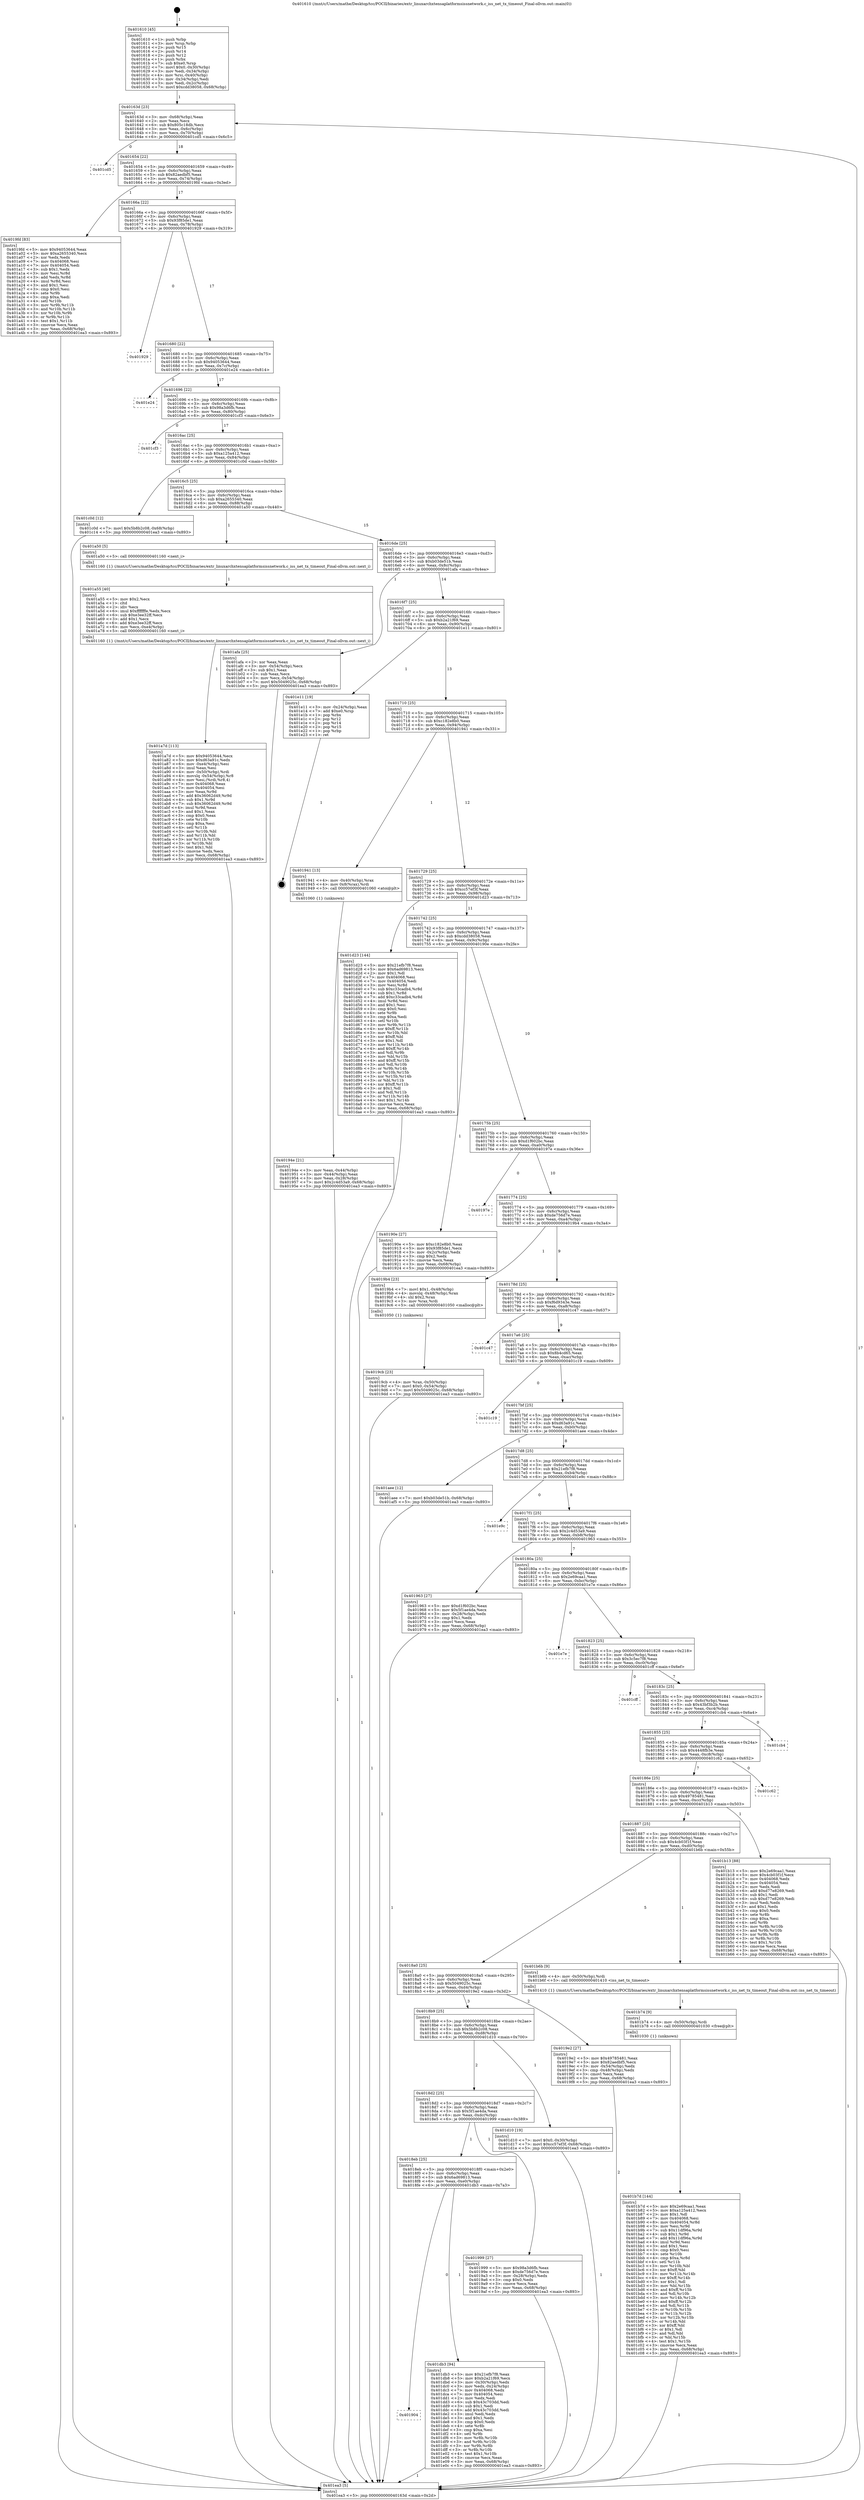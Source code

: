 digraph "0x401610" {
  label = "0x401610 (/mnt/c/Users/mathe/Desktop/tcc/POCII/binaries/extr_linuxarchxtensaplatformsissnetwork.c_iss_net_tx_timeout_Final-ollvm.out::main(0))"
  labelloc = "t"
  node[shape=record]

  Entry [label="",width=0.3,height=0.3,shape=circle,fillcolor=black,style=filled]
  "0x40163d" [label="{
     0x40163d [23]\l
     | [instrs]\l
     &nbsp;&nbsp;0x40163d \<+3\>: mov -0x68(%rbp),%eax\l
     &nbsp;&nbsp;0x401640 \<+2\>: mov %eax,%ecx\l
     &nbsp;&nbsp;0x401642 \<+6\>: sub $0x805c18db,%ecx\l
     &nbsp;&nbsp;0x401648 \<+3\>: mov %eax,-0x6c(%rbp)\l
     &nbsp;&nbsp;0x40164b \<+3\>: mov %ecx,-0x70(%rbp)\l
     &nbsp;&nbsp;0x40164e \<+6\>: je 0000000000401cd5 \<main+0x6c5\>\l
  }"]
  "0x401cd5" [label="{
     0x401cd5\l
  }", style=dashed]
  "0x401654" [label="{
     0x401654 [22]\l
     | [instrs]\l
     &nbsp;&nbsp;0x401654 \<+5\>: jmp 0000000000401659 \<main+0x49\>\l
     &nbsp;&nbsp;0x401659 \<+3\>: mov -0x6c(%rbp),%eax\l
     &nbsp;&nbsp;0x40165c \<+5\>: sub $0x82aedbf5,%eax\l
     &nbsp;&nbsp;0x401661 \<+3\>: mov %eax,-0x74(%rbp)\l
     &nbsp;&nbsp;0x401664 \<+6\>: je 00000000004019fd \<main+0x3ed\>\l
  }"]
  Exit [label="",width=0.3,height=0.3,shape=circle,fillcolor=black,style=filled,peripheries=2]
  "0x4019fd" [label="{
     0x4019fd [83]\l
     | [instrs]\l
     &nbsp;&nbsp;0x4019fd \<+5\>: mov $0x94053644,%eax\l
     &nbsp;&nbsp;0x401a02 \<+5\>: mov $0xa2655340,%ecx\l
     &nbsp;&nbsp;0x401a07 \<+2\>: xor %edx,%edx\l
     &nbsp;&nbsp;0x401a09 \<+7\>: mov 0x404068,%esi\l
     &nbsp;&nbsp;0x401a10 \<+7\>: mov 0x404054,%edi\l
     &nbsp;&nbsp;0x401a17 \<+3\>: sub $0x1,%edx\l
     &nbsp;&nbsp;0x401a1a \<+3\>: mov %esi,%r8d\l
     &nbsp;&nbsp;0x401a1d \<+3\>: add %edx,%r8d\l
     &nbsp;&nbsp;0x401a20 \<+4\>: imul %r8d,%esi\l
     &nbsp;&nbsp;0x401a24 \<+3\>: and $0x1,%esi\l
     &nbsp;&nbsp;0x401a27 \<+3\>: cmp $0x0,%esi\l
     &nbsp;&nbsp;0x401a2a \<+4\>: sete %r9b\l
     &nbsp;&nbsp;0x401a2e \<+3\>: cmp $0xa,%edi\l
     &nbsp;&nbsp;0x401a31 \<+4\>: setl %r10b\l
     &nbsp;&nbsp;0x401a35 \<+3\>: mov %r9b,%r11b\l
     &nbsp;&nbsp;0x401a38 \<+3\>: and %r10b,%r11b\l
     &nbsp;&nbsp;0x401a3b \<+3\>: xor %r10b,%r9b\l
     &nbsp;&nbsp;0x401a3e \<+3\>: or %r9b,%r11b\l
     &nbsp;&nbsp;0x401a41 \<+4\>: test $0x1,%r11b\l
     &nbsp;&nbsp;0x401a45 \<+3\>: cmovne %ecx,%eax\l
     &nbsp;&nbsp;0x401a48 \<+3\>: mov %eax,-0x68(%rbp)\l
     &nbsp;&nbsp;0x401a4b \<+5\>: jmp 0000000000401ea3 \<main+0x893\>\l
  }"]
  "0x40166a" [label="{
     0x40166a [22]\l
     | [instrs]\l
     &nbsp;&nbsp;0x40166a \<+5\>: jmp 000000000040166f \<main+0x5f\>\l
     &nbsp;&nbsp;0x40166f \<+3\>: mov -0x6c(%rbp),%eax\l
     &nbsp;&nbsp;0x401672 \<+5\>: sub $0x93f85de1,%eax\l
     &nbsp;&nbsp;0x401677 \<+3\>: mov %eax,-0x78(%rbp)\l
     &nbsp;&nbsp;0x40167a \<+6\>: je 0000000000401929 \<main+0x319\>\l
  }"]
  "0x401904" [label="{
     0x401904\l
  }", style=dashed]
  "0x401929" [label="{
     0x401929\l
  }", style=dashed]
  "0x401680" [label="{
     0x401680 [22]\l
     | [instrs]\l
     &nbsp;&nbsp;0x401680 \<+5\>: jmp 0000000000401685 \<main+0x75\>\l
     &nbsp;&nbsp;0x401685 \<+3\>: mov -0x6c(%rbp),%eax\l
     &nbsp;&nbsp;0x401688 \<+5\>: sub $0x94053644,%eax\l
     &nbsp;&nbsp;0x40168d \<+3\>: mov %eax,-0x7c(%rbp)\l
     &nbsp;&nbsp;0x401690 \<+6\>: je 0000000000401e24 \<main+0x814\>\l
  }"]
  "0x401db3" [label="{
     0x401db3 [94]\l
     | [instrs]\l
     &nbsp;&nbsp;0x401db3 \<+5\>: mov $0x21efb7f8,%eax\l
     &nbsp;&nbsp;0x401db8 \<+5\>: mov $0xb2a21f69,%ecx\l
     &nbsp;&nbsp;0x401dbd \<+3\>: mov -0x30(%rbp),%edx\l
     &nbsp;&nbsp;0x401dc0 \<+3\>: mov %edx,-0x24(%rbp)\l
     &nbsp;&nbsp;0x401dc3 \<+7\>: mov 0x404068,%edx\l
     &nbsp;&nbsp;0x401dca \<+7\>: mov 0x404054,%esi\l
     &nbsp;&nbsp;0x401dd1 \<+2\>: mov %edx,%edi\l
     &nbsp;&nbsp;0x401dd3 \<+6\>: sub $0x43c703dd,%edi\l
     &nbsp;&nbsp;0x401dd9 \<+3\>: sub $0x1,%edi\l
     &nbsp;&nbsp;0x401ddc \<+6\>: add $0x43c703dd,%edi\l
     &nbsp;&nbsp;0x401de2 \<+3\>: imul %edi,%edx\l
     &nbsp;&nbsp;0x401de5 \<+3\>: and $0x1,%edx\l
     &nbsp;&nbsp;0x401de8 \<+3\>: cmp $0x0,%edx\l
     &nbsp;&nbsp;0x401deb \<+4\>: sete %r8b\l
     &nbsp;&nbsp;0x401def \<+3\>: cmp $0xa,%esi\l
     &nbsp;&nbsp;0x401df2 \<+4\>: setl %r9b\l
     &nbsp;&nbsp;0x401df6 \<+3\>: mov %r8b,%r10b\l
     &nbsp;&nbsp;0x401df9 \<+3\>: and %r9b,%r10b\l
     &nbsp;&nbsp;0x401dfc \<+3\>: xor %r9b,%r8b\l
     &nbsp;&nbsp;0x401dff \<+3\>: or %r8b,%r10b\l
     &nbsp;&nbsp;0x401e02 \<+4\>: test $0x1,%r10b\l
     &nbsp;&nbsp;0x401e06 \<+3\>: cmovne %ecx,%eax\l
     &nbsp;&nbsp;0x401e09 \<+3\>: mov %eax,-0x68(%rbp)\l
     &nbsp;&nbsp;0x401e0c \<+5\>: jmp 0000000000401ea3 \<main+0x893\>\l
  }"]
  "0x401e24" [label="{
     0x401e24\l
  }", style=dashed]
  "0x401696" [label="{
     0x401696 [22]\l
     | [instrs]\l
     &nbsp;&nbsp;0x401696 \<+5\>: jmp 000000000040169b \<main+0x8b\>\l
     &nbsp;&nbsp;0x40169b \<+3\>: mov -0x6c(%rbp),%eax\l
     &nbsp;&nbsp;0x40169e \<+5\>: sub $0x98a3d6fb,%eax\l
     &nbsp;&nbsp;0x4016a3 \<+3\>: mov %eax,-0x80(%rbp)\l
     &nbsp;&nbsp;0x4016a6 \<+6\>: je 0000000000401cf3 \<main+0x6e3\>\l
  }"]
  "0x401b7d" [label="{
     0x401b7d [144]\l
     | [instrs]\l
     &nbsp;&nbsp;0x401b7d \<+5\>: mov $0x2e69caa1,%eax\l
     &nbsp;&nbsp;0x401b82 \<+5\>: mov $0xa125a412,%ecx\l
     &nbsp;&nbsp;0x401b87 \<+2\>: mov $0x1,%dl\l
     &nbsp;&nbsp;0x401b89 \<+7\>: mov 0x404068,%esi\l
     &nbsp;&nbsp;0x401b90 \<+8\>: mov 0x404054,%r8d\l
     &nbsp;&nbsp;0x401b98 \<+3\>: mov %esi,%r9d\l
     &nbsp;&nbsp;0x401b9b \<+7\>: sub $0x11df96a,%r9d\l
     &nbsp;&nbsp;0x401ba2 \<+4\>: sub $0x1,%r9d\l
     &nbsp;&nbsp;0x401ba6 \<+7\>: add $0x11df96a,%r9d\l
     &nbsp;&nbsp;0x401bad \<+4\>: imul %r9d,%esi\l
     &nbsp;&nbsp;0x401bb1 \<+3\>: and $0x1,%esi\l
     &nbsp;&nbsp;0x401bb4 \<+3\>: cmp $0x0,%esi\l
     &nbsp;&nbsp;0x401bb7 \<+4\>: sete %r10b\l
     &nbsp;&nbsp;0x401bbb \<+4\>: cmp $0xa,%r8d\l
     &nbsp;&nbsp;0x401bbf \<+4\>: setl %r11b\l
     &nbsp;&nbsp;0x401bc3 \<+3\>: mov %r10b,%bl\l
     &nbsp;&nbsp;0x401bc6 \<+3\>: xor $0xff,%bl\l
     &nbsp;&nbsp;0x401bc9 \<+3\>: mov %r11b,%r14b\l
     &nbsp;&nbsp;0x401bcc \<+4\>: xor $0xff,%r14b\l
     &nbsp;&nbsp;0x401bd0 \<+3\>: xor $0x1,%dl\l
     &nbsp;&nbsp;0x401bd3 \<+3\>: mov %bl,%r15b\l
     &nbsp;&nbsp;0x401bd6 \<+4\>: and $0xff,%r15b\l
     &nbsp;&nbsp;0x401bda \<+3\>: and %dl,%r10b\l
     &nbsp;&nbsp;0x401bdd \<+3\>: mov %r14b,%r12b\l
     &nbsp;&nbsp;0x401be0 \<+4\>: and $0xff,%r12b\l
     &nbsp;&nbsp;0x401be4 \<+3\>: and %dl,%r11b\l
     &nbsp;&nbsp;0x401be7 \<+3\>: or %r10b,%r15b\l
     &nbsp;&nbsp;0x401bea \<+3\>: or %r11b,%r12b\l
     &nbsp;&nbsp;0x401bed \<+3\>: xor %r12b,%r15b\l
     &nbsp;&nbsp;0x401bf0 \<+3\>: or %r14b,%bl\l
     &nbsp;&nbsp;0x401bf3 \<+3\>: xor $0xff,%bl\l
     &nbsp;&nbsp;0x401bf6 \<+3\>: or $0x1,%dl\l
     &nbsp;&nbsp;0x401bf9 \<+2\>: and %dl,%bl\l
     &nbsp;&nbsp;0x401bfb \<+3\>: or %bl,%r15b\l
     &nbsp;&nbsp;0x401bfe \<+4\>: test $0x1,%r15b\l
     &nbsp;&nbsp;0x401c02 \<+3\>: cmovne %ecx,%eax\l
     &nbsp;&nbsp;0x401c05 \<+3\>: mov %eax,-0x68(%rbp)\l
     &nbsp;&nbsp;0x401c08 \<+5\>: jmp 0000000000401ea3 \<main+0x893\>\l
  }"]
  "0x401cf3" [label="{
     0x401cf3\l
  }", style=dashed]
  "0x4016ac" [label="{
     0x4016ac [25]\l
     | [instrs]\l
     &nbsp;&nbsp;0x4016ac \<+5\>: jmp 00000000004016b1 \<main+0xa1\>\l
     &nbsp;&nbsp;0x4016b1 \<+3\>: mov -0x6c(%rbp),%eax\l
     &nbsp;&nbsp;0x4016b4 \<+5\>: sub $0xa125a412,%eax\l
     &nbsp;&nbsp;0x4016b9 \<+6\>: mov %eax,-0x84(%rbp)\l
     &nbsp;&nbsp;0x4016bf \<+6\>: je 0000000000401c0d \<main+0x5fd\>\l
  }"]
  "0x401b74" [label="{
     0x401b74 [9]\l
     | [instrs]\l
     &nbsp;&nbsp;0x401b74 \<+4\>: mov -0x50(%rbp),%rdi\l
     &nbsp;&nbsp;0x401b78 \<+5\>: call 0000000000401030 \<free@plt\>\l
     | [calls]\l
     &nbsp;&nbsp;0x401030 \{1\} (unknown)\l
  }"]
  "0x401c0d" [label="{
     0x401c0d [12]\l
     | [instrs]\l
     &nbsp;&nbsp;0x401c0d \<+7\>: movl $0x5b8b2c08,-0x68(%rbp)\l
     &nbsp;&nbsp;0x401c14 \<+5\>: jmp 0000000000401ea3 \<main+0x893\>\l
  }"]
  "0x4016c5" [label="{
     0x4016c5 [25]\l
     | [instrs]\l
     &nbsp;&nbsp;0x4016c5 \<+5\>: jmp 00000000004016ca \<main+0xba\>\l
     &nbsp;&nbsp;0x4016ca \<+3\>: mov -0x6c(%rbp),%eax\l
     &nbsp;&nbsp;0x4016cd \<+5\>: sub $0xa2655340,%eax\l
     &nbsp;&nbsp;0x4016d2 \<+6\>: mov %eax,-0x88(%rbp)\l
     &nbsp;&nbsp;0x4016d8 \<+6\>: je 0000000000401a50 \<main+0x440\>\l
  }"]
  "0x401a7d" [label="{
     0x401a7d [113]\l
     | [instrs]\l
     &nbsp;&nbsp;0x401a7d \<+5\>: mov $0x94053644,%ecx\l
     &nbsp;&nbsp;0x401a82 \<+5\>: mov $0xd63a91c,%edx\l
     &nbsp;&nbsp;0x401a87 \<+6\>: mov -0xe4(%rbp),%esi\l
     &nbsp;&nbsp;0x401a8d \<+3\>: imul %eax,%esi\l
     &nbsp;&nbsp;0x401a90 \<+4\>: mov -0x50(%rbp),%rdi\l
     &nbsp;&nbsp;0x401a94 \<+4\>: movslq -0x54(%rbp),%r8\l
     &nbsp;&nbsp;0x401a98 \<+4\>: mov %esi,(%rdi,%r8,4)\l
     &nbsp;&nbsp;0x401a9c \<+7\>: mov 0x404068,%eax\l
     &nbsp;&nbsp;0x401aa3 \<+7\>: mov 0x404054,%esi\l
     &nbsp;&nbsp;0x401aaa \<+3\>: mov %eax,%r9d\l
     &nbsp;&nbsp;0x401aad \<+7\>: add $0x36062d49,%r9d\l
     &nbsp;&nbsp;0x401ab4 \<+4\>: sub $0x1,%r9d\l
     &nbsp;&nbsp;0x401ab8 \<+7\>: sub $0x36062d49,%r9d\l
     &nbsp;&nbsp;0x401abf \<+4\>: imul %r9d,%eax\l
     &nbsp;&nbsp;0x401ac3 \<+3\>: and $0x1,%eax\l
     &nbsp;&nbsp;0x401ac6 \<+3\>: cmp $0x0,%eax\l
     &nbsp;&nbsp;0x401ac9 \<+4\>: sete %r10b\l
     &nbsp;&nbsp;0x401acd \<+3\>: cmp $0xa,%esi\l
     &nbsp;&nbsp;0x401ad0 \<+4\>: setl %r11b\l
     &nbsp;&nbsp;0x401ad4 \<+3\>: mov %r10b,%bl\l
     &nbsp;&nbsp;0x401ad7 \<+3\>: and %r11b,%bl\l
     &nbsp;&nbsp;0x401ada \<+3\>: xor %r11b,%r10b\l
     &nbsp;&nbsp;0x401add \<+3\>: or %r10b,%bl\l
     &nbsp;&nbsp;0x401ae0 \<+3\>: test $0x1,%bl\l
     &nbsp;&nbsp;0x401ae3 \<+3\>: cmovne %edx,%ecx\l
     &nbsp;&nbsp;0x401ae6 \<+3\>: mov %ecx,-0x68(%rbp)\l
     &nbsp;&nbsp;0x401ae9 \<+5\>: jmp 0000000000401ea3 \<main+0x893\>\l
  }"]
  "0x401a50" [label="{
     0x401a50 [5]\l
     | [instrs]\l
     &nbsp;&nbsp;0x401a50 \<+5\>: call 0000000000401160 \<next_i\>\l
     | [calls]\l
     &nbsp;&nbsp;0x401160 \{1\} (/mnt/c/Users/mathe/Desktop/tcc/POCII/binaries/extr_linuxarchxtensaplatformsissnetwork.c_iss_net_tx_timeout_Final-ollvm.out::next_i)\l
  }"]
  "0x4016de" [label="{
     0x4016de [25]\l
     | [instrs]\l
     &nbsp;&nbsp;0x4016de \<+5\>: jmp 00000000004016e3 \<main+0xd3\>\l
     &nbsp;&nbsp;0x4016e3 \<+3\>: mov -0x6c(%rbp),%eax\l
     &nbsp;&nbsp;0x4016e6 \<+5\>: sub $0xb03de51b,%eax\l
     &nbsp;&nbsp;0x4016eb \<+6\>: mov %eax,-0x8c(%rbp)\l
     &nbsp;&nbsp;0x4016f1 \<+6\>: je 0000000000401afa \<main+0x4ea\>\l
  }"]
  "0x401a55" [label="{
     0x401a55 [40]\l
     | [instrs]\l
     &nbsp;&nbsp;0x401a55 \<+5\>: mov $0x2,%ecx\l
     &nbsp;&nbsp;0x401a5a \<+1\>: cltd\l
     &nbsp;&nbsp;0x401a5b \<+2\>: idiv %ecx\l
     &nbsp;&nbsp;0x401a5d \<+6\>: imul $0xfffffffe,%edx,%ecx\l
     &nbsp;&nbsp;0x401a63 \<+6\>: sub $0xe3ee32ff,%ecx\l
     &nbsp;&nbsp;0x401a69 \<+3\>: add $0x1,%ecx\l
     &nbsp;&nbsp;0x401a6c \<+6\>: add $0xe3ee32ff,%ecx\l
     &nbsp;&nbsp;0x401a72 \<+6\>: mov %ecx,-0xe4(%rbp)\l
     &nbsp;&nbsp;0x401a78 \<+5\>: call 0000000000401160 \<next_i\>\l
     | [calls]\l
     &nbsp;&nbsp;0x401160 \{1\} (/mnt/c/Users/mathe/Desktop/tcc/POCII/binaries/extr_linuxarchxtensaplatformsissnetwork.c_iss_net_tx_timeout_Final-ollvm.out::next_i)\l
  }"]
  "0x401afa" [label="{
     0x401afa [25]\l
     | [instrs]\l
     &nbsp;&nbsp;0x401afa \<+2\>: xor %eax,%eax\l
     &nbsp;&nbsp;0x401afc \<+3\>: mov -0x54(%rbp),%ecx\l
     &nbsp;&nbsp;0x401aff \<+3\>: sub $0x1,%eax\l
     &nbsp;&nbsp;0x401b02 \<+2\>: sub %eax,%ecx\l
     &nbsp;&nbsp;0x401b04 \<+3\>: mov %ecx,-0x54(%rbp)\l
     &nbsp;&nbsp;0x401b07 \<+7\>: movl $0x5049025c,-0x68(%rbp)\l
     &nbsp;&nbsp;0x401b0e \<+5\>: jmp 0000000000401ea3 \<main+0x893\>\l
  }"]
  "0x4016f7" [label="{
     0x4016f7 [25]\l
     | [instrs]\l
     &nbsp;&nbsp;0x4016f7 \<+5\>: jmp 00000000004016fc \<main+0xec\>\l
     &nbsp;&nbsp;0x4016fc \<+3\>: mov -0x6c(%rbp),%eax\l
     &nbsp;&nbsp;0x4016ff \<+5\>: sub $0xb2a21f69,%eax\l
     &nbsp;&nbsp;0x401704 \<+6\>: mov %eax,-0x90(%rbp)\l
     &nbsp;&nbsp;0x40170a \<+6\>: je 0000000000401e11 \<main+0x801\>\l
  }"]
  "0x4019cb" [label="{
     0x4019cb [23]\l
     | [instrs]\l
     &nbsp;&nbsp;0x4019cb \<+4\>: mov %rax,-0x50(%rbp)\l
     &nbsp;&nbsp;0x4019cf \<+7\>: movl $0x0,-0x54(%rbp)\l
     &nbsp;&nbsp;0x4019d6 \<+7\>: movl $0x5049025c,-0x68(%rbp)\l
     &nbsp;&nbsp;0x4019dd \<+5\>: jmp 0000000000401ea3 \<main+0x893\>\l
  }"]
  "0x401e11" [label="{
     0x401e11 [19]\l
     | [instrs]\l
     &nbsp;&nbsp;0x401e11 \<+3\>: mov -0x24(%rbp),%eax\l
     &nbsp;&nbsp;0x401e14 \<+7\>: add $0xe0,%rsp\l
     &nbsp;&nbsp;0x401e1b \<+1\>: pop %rbx\l
     &nbsp;&nbsp;0x401e1c \<+2\>: pop %r12\l
     &nbsp;&nbsp;0x401e1e \<+2\>: pop %r14\l
     &nbsp;&nbsp;0x401e20 \<+2\>: pop %r15\l
     &nbsp;&nbsp;0x401e22 \<+1\>: pop %rbp\l
     &nbsp;&nbsp;0x401e23 \<+1\>: ret\l
  }"]
  "0x401710" [label="{
     0x401710 [25]\l
     | [instrs]\l
     &nbsp;&nbsp;0x401710 \<+5\>: jmp 0000000000401715 \<main+0x105\>\l
     &nbsp;&nbsp;0x401715 \<+3\>: mov -0x6c(%rbp),%eax\l
     &nbsp;&nbsp;0x401718 \<+5\>: sub $0xc182e8b0,%eax\l
     &nbsp;&nbsp;0x40171d \<+6\>: mov %eax,-0x94(%rbp)\l
     &nbsp;&nbsp;0x401723 \<+6\>: je 0000000000401941 \<main+0x331\>\l
  }"]
  "0x4018eb" [label="{
     0x4018eb [25]\l
     | [instrs]\l
     &nbsp;&nbsp;0x4018eb \<+5\>: jmp 00000000004018f0 \<main+0x2e0\>\l
     &nbsp;&nbsp;0x4018f0 \<+3\>: mov -0x6c(%rbp),%eax\l
     &nbsp;&nbsp;0x4018f3 \<+5\>: sub $0x6ad69813,%eax\l
     &nbsp;&nbsp;0x4018f8 \<+6\>: mov %eax,-0xe0(%rbp)\l
     &nbsp;&nbsp;0x4018fe \<+6\>: je 0000000000401db3 \<main+0x7a3\>\l
  }"]
  "0x401941" [label="{
     0x401941 [13]\l
     | [instrs]\l
     &nbsp;&nbsp;0x401941 \<+4\>: mov -0x40(%rbp),%rax\l
     &nbsp;&nbsp;0x401945 \<+4\>: mov 0x8(%rax),%rdi\l
     &nbsp;&nbsp;0x401949 \<+5\>: call 0000000000401060 \<atoi@plt\>\l
     | [calls]\l
     &nbsp;&nbsp;0x401060 \{1\} (unknown)\l
  }"]
  "0x401729" [label="{
     0x401729 [25]\l
     | [instrs]\l
     &nbsp;&nbsp;0x401729 \<+5\>: jmp 000000000040172e \<main+0x11e\>\l
     &nbsp;&nbsp;0x40172e \<+3\>: mov -0x6c(%rbp),%eax\l
     &nbsp;&nbsp;0x401731 \<+5\>: sub $0xcc57ef3f,%eax\l
     &nbsp;&nbsp;0x401736 \<+6\>: mov %eax,-0x98(%rbp)\l
     &nbsp;&nbsp;0x40173c \<+6\>: je 0000000000401d23 \<main+0x713\>\l
  }"]
  "0x401999" [label="{
     0x401999 [27]\l
     | [instrs]\l
     &nbsp;&nbsp;0x401999 \<+5\>: mov $0x98a3d6fb,%eax\l
     &nbsp;&nbsp;0x40199e \<+5\>: mov $0xde756d7e,%ecx\l
     &nbsp;&nbsp;0x4019a3 \<+3\>: mov -0x28(%rbp),%edx\l
     &nbsp;&nbsp;0x4019a6 \<+3\>: cmp $0x0,%edx\l
     &nbsp;&nbsp;0x4019a9 \<+3\>: cmove %ecx,%eax\l
     &nbsp;&nbsp;0x4019ac \<+3\>: mov %eax,-0x68(%rbp)\l
     &nbsp;&nbsp;0x4019af \<+5\>: jmp 0000000000401ea3 \<main+0x893\>\l
  }"]
  "0x401d23" [label="{
     0x401d23 [144]\l
     | [instrs]\l
     &nbsp;&nbsp;0x401d23 \<+5\>: mov $0x21efb7f8,%eax\l
     &nbsp;&nbsp;0x401d28 \<+5\>: mov $0x6ad69813,%ecx\l
     &nbsp;&nbsp;0x401d2d \<+2\>: mov $0x1,%dl\l
     &nbsp;&nbsp;0x401d2f \<+7\>: mov 0x404068,%esi\l
     &nbsp;&nbsp;0x401d36 \<+7\>: mov 0x404054,%edi\l
     &nbsp;&nbsp;0x401d3d \<+3\>: mov %esi,%r8d\l
     &nbsp;&nbsp;0x401d40 \<+7\>: sub $0xc33cadb4,%r8d\l
     &nbsp;&nbsp;0x401d47 \<+4\>: sub $0x1,%r8d\l
     &nbsp;&nbsp;0x401d4b \<+7\>: add $0xc33cadb4,%r8d\l
     &nbsp;&nbsp;0x401d52 \<+4\>: imul %r8d,%esi\l
     &nbsp;&nbsp;0x401d56 \<+3\>: and $0x1,%esi\l
     &nbsp;&nbsp;0x401d59 \<+3\>: cmp $0x0,%esi\l
     &nbsp;&nbsp;0x401d5c \<+4\>: sete %r9b\l
     &nbsp;&nbsp;0x401d60 \<+3\>: cmp $0xa,%edi\l
     &nbsp;&nbsp;0x401d63 \<+4\>: setl %r10b\l
     &nbsp;&nbsp;0x401d67 \<+3\>: mov %r9b,%r11b\l
     &nbsp;&nbsp;0x401d6a \<+4\>: xor $0xff,%r11b\l
     &nbsp;&nbsp;0x401d6e \<+3\>: mov %r10b,%bl\l
     &nbsp;&nbsp;0x401d71 \<+3\>: xor $0xff,%bl\l
     &nbsp;&nbsp;0x401d74 \<+3\>: xor $0x1,%dl\l
     &nbsp;&nbsp;0x401d77 \<+3\>: mov %r11b,%r14b\l
     &nbsp;&nbsp;0x401d7a \<+4\>: and $0xff,%r14b\l
     &nbsp;&nbsp;0x401d7e \<+3\>: and %dl,%r9b\l
     &nbsp;&nbsp;0x401d81 \<+3\>: mov %bl,%r15b\l
     &nbsp;&nbsp;0x401d84 \<+4\>: and $0xff,%r15b\l
     &nbsp;&nbsp;0x401d88 \<+3\>: and %dl,%r10b\l
     &nbsp;&nbsp;0x401d8b \<+3\>: or %r9b,%r14b\l
     &nbsp;&nbsp;0x401d8e \<+3\>: or %r10b,%r15b\l
     &nbsp;&nbsp;0x401d91 \<+3\>: xor %r15b,%r14b\l
     &nbsp;&nbsp;0x401d94 \<+3\>: or %bl,%r11b\l
     &nbsp;&nbsp;0x401d97 \<+4\>: xor $0xff,%r11b\l
     &nbsp;&nbsp;0x401d9b \<+3\>: or $0x1,%dl\l
     &nbsp;&nbsp;0x401d9e \<+3\>: and %dl,%r11b\l
     &nbsp;&nbsp;0x401da1 \<+3\>: or %r11b,%r14b\l
     &nbsp;&nbsp;0x401da4 \<+4\>: test $0x1,%r14b\l
     &nbsp;&nbsp;0x401da8 \<+3\>: cmovne %ecx,%eax\l
     &nbsp;&nbsp;0x401dab \<+3\>: mov %eax,-0x68(%rbp)\l
     &nbsp;&nbsp;0x401dae \<+5\>: jmp 0000000000401ea3 \<main+0x893\>\l
  }"]
  "0x401742" [label="{
     0x401742 [25]\l
     | [instrs]\l
     &nbsp;&nbsp;0x401742 \<+5\>: jmp 0000000000401747 \<main+0x137\>\l
     &nbsp;&nbsp;0x401747 \<+3\>: mov -0x6c(%rbp),%eax\l
     &nbsp;&nbsp;0x40174a \<+5\>: sub $0xcdd38058,%eax\l
     &nbsp;&nbsp;0x40174f \<+6\>: mov %eax,-0x9c(%rbp)\l
     &nbsp;&nbsp;0x401755 \<+6\>: je 000000000040190e \<main+0x2fe\>\l
  }"]
  "0x4018d2" [label="{
     0x4018d2 [25]\l
     | [instrs]\l
     &nbsp;&nbsp;0x4018d2 \<+5\>: jmp 00000000004018d7 \<main+0x2c7\>\l
     &nbsp;&nbsp;0x4018d7 \<+3\>: mov -0x6c(%rbp),%eax\l
     &nbsp;&nbsp;0x4018da \<+5\>: sub $0x5f1ae4da,%eax\l
     &nbsp;&nbsp;0x4018df \<+6\>: mov %eax,-0xdc(%rbp)\l
     &nbsp;&nbsp;0x4018e5 \<+6\>: je 0000000000401999 \<main+0x389\>\l
  }"]
  "0x40190e" [label="{
     0x40190e [27]\l
     | [instrs]\l
     &nbsp;&nbsp;0x40190e \<+5\>: mov $0xc182e8b0,%eax\l
     &nbsp;&nbsp;0x401913 \<+5\>: mov $0x93f85de1,%ecx\l
     &nbsp;&nbsp;0x401918 \<+3\>: mov -0x2c(%rbp),%edx\l
     &nbsp;&nbsp;0x40191b \<+3\>: cmp $0x2,%edx\l
     &nbsp;&nbsp;0x40191e \<+3\>: cmovne %ecx,%eax\l
     &nbsp;&nbsp;0x401921 \<+3\>: mov %eax,-0x68(%rbp)\l
     &nbsp;&nbsp;0x401924 \<+5\>: jmp 0000000000401ea3 \<main+0x893\>\l
  }"]
  "0x40175b" [label="{
     0x40175b [25]\l
     | [instrs]\l
     &nbsp;&nbsp;0x40175b \<+5\>: jmp 0000000000401760 \<main+0x150\>\l
     &nbsp;&nbsp;0x401760 \<+3\>: mov -0x6c(%rbp),%eax\l
     &nbsp;&nbsp;0x401763 \<+5\>: sub $0xd1f602bc,%eax\l
     &nbsp;&nbsp;0x401768 \<+6\>: mov %eax,-0xa0(%rbp)\l
     &nbsp;&nbsp;0x40176e \<+6\>: je 000000000040197e \<main+0x36e\>\l
  }"]
  "0x401ea3" [label="{
     0x401ea3 [5]\l
     | [instrs]\l
     &nbsp;&nbsp;0x401ea3 \<+5\>: jmp 000000000040163d \<main+0x2d\>\l
  }"]
  "0x401610" [label="{
     0x401610 [45]\l
     | [instrs]\l
     &nbsp;&nbsp;0x401610 \<+1\>: push %rbp\l
     &nbsp;&nbsp;0x401611 \<+3\>: mov %rsp,%rbp\l
     &nbsp;&nbsp;0x401614 \<+2\>: push %r15\l
     &nbsp;&nbsp;0x401616 \<+2\>: push %r14\l
     &nbsp;&nbsp;0x401618 \<+2\>: push %r12\l
     &nbsp;&nbsp;0x40161a \<+1\>: push %rbx\l
     &nbsp;&nbsp;0x40161b \<+7\>: sub $0xe0,%rsp\l
     &nbsp;&nbsp;0x401622 \<+7\>: movl $0x0,-0x30(%rbp)\l
     &nbsp;&nbsp;0x401629 \<+3\>: mov %edi,-0x34(%rbp)\l
     &nbsp;&nbsp;0x40162c \<+4\>: mov %rsi,-0x40(%rbp)\l
     &nbsp;&nbsp;0x401630 \<+3\>: mov -0x34(%rbp),%edi\l
     &nbsp;&nbsp;0x401633 \<+3\>: mov %edi,-0x2c(%rbp)\l
     &nbsp;&nbsp;0x401636 \<+7\>: movl $0xcdd38058,-0x68(%rbp)\l
  }"]
  "0x40194e" [label="{
     0x40194e [21]\l
     | [instrs]\l
     &nbsp;&nbsp;0x40194e \<+3\>: mov %eax,-0x44(%rbp)\l
     &nbsp;&nbsp;0x401951 \<+3\>: mov -0x44(%rbp),%eax\l
     &nbsp;&nbsp;0x401954 \<+3\>: mov %eax,-0x28(%rbp)\l
     &nbsp;&nbsp;0x401957 \<+7\>: movl $0x2c4d53a9,-0x68(%rbp)\l
     &nbsp;&nbsp;0x40195e \<+5\>: jmp 0000000000401ea3 \<main+0x893\>\l
  }"]
  "0x401d10" [label="{
     0x401d10 [19]\l
     | [instrs]\l
     &nbsp;&nbsp;0x401d10 \<+7\>: movl $0x0,-0x30(%rbp)\l
     &nbsp;&nbsp;0x401d17 \<+7\>: movl $0xcc57ef3f,-0x68(%rbp)\l
     &nbsp;&nbsp;0x401d1e \<+5\>: jmp 0000000000401ea3 \<main+0x893\>\l
  }"]
  "0x40197e" [label="{
     0x40197e\l
  }", style=dashed]
  "0x401774" [label="{
     0x401774 [25]\l
     | [instrs]\l
     &nbsp;&nbsp;0x401774 \<+5\>: jmp 0000000000401779 \<main+0x169\>\l
     &nbsp;&nbsp;0x401779 \<+3\>: mov -0x6c(%rbp),%eax\l
     &nbsp;&nbsp;0x40177c \<+5\>: sub $0xde756d7e,%eax\l
     &nbsp;&nbsp;0x401781 \<+6\>: mov %eax,-0xa4(%rbp)\l
     &nbsp;&nbsp;0x401787 \<+6\>: je 00000000004019b4 \<main+0x3a4\>\l
  }"]
  "0x4018b9" [label="{
     0x4018b9 [25]\l
     | [instrs]\l
     &nbsp;&nbsp;0x4018b9 \<+5\>: jmp 00000000004018be \<main+0x2ae\>\l
     &nbsp;&nbsp;0x4018be \<+3\>: mov -0x6c(%rbp),%eax\l
     &nbsp;&nbsp;0x4018c1 \<+5\>: sub $0x5b8b2c08,%eax\l
     &nbsp;&nbsp;0x4018c6 \<+6\>: mov %eax,-0xd8(%rbp)\l
     &nbsp;&nbsp;0x4018cc \<+6\>: je 0000000000401d10 \<main+0x700\>\l
  }"]
  "0x4019b4" [label="{
     0x4019b4 [23]\l
     | [instrs]\l
     &nbsp;&nbsp;0x4019b4 \<+7\>: movl $0x1,-0x48(%rbp)\l
     &nbsp;&nbsp;0x4019bb \<+4\>: movslq -0x48(%rbp),%rax\l
     &nbsp;&nbsp;0x4019bf \<+4\>: shl $0x2,%rax\l
     &nbsp;&nbsp;0x4019c3 \<+3\>: mov %rax,%rdi\l
     &nbsp;&nbsp;0x4019c6 \<+5\>: call 0000000000401050 \<malloc@plt\>\l
     | [calls]\l
     &nbsp;&nbsp;0x401050 \{1\} (unknown)\l
  }"]
  "0x40178d" [label="{
     0x40178d [25]\l
     | [instrs]\l
     &nbsp;&nbsp;0x40178d \<+5\>: jmp 0000000000401792 \<main+0x182\>\l
     &nbsp;&nbsp;0x401792 \<+3\>: mov -0x6c(%rbp),%eax\l
     &nbsp;&nbsp;0x401795 \<+5\>: sub $0xf6d9343e,%eax\l
     &nbsp;&nbsp;0x40179a \<+6\>: mov %eax,-0xa8(%rbp)\l
     &nbsp;&nbsp;0x4017a0 \<+6\>: je 0000000000401c47 \<main+0x637\>\l
  }"]
  "0x4019e2" [label="{
     0x4019e2 [27]\l
     | [instrs]\l
     &nbsp;&nbsp;0x4019e2 \<+5\>: mov $0x49785481,%eax\l
     &nbsp;&nbsp;0x4019e7 \<+5\>: mov $0x82aedbf5,%ecx\l
     &nbsp;&nbsp;0x4019ec \<+3\>: mov -0x54(%rbp),%edx\l
     &nbsp;&nbsp;0x4019ef \<+3\>: cmp -0x48(%rbp),%edx\l
     &nbsp;&nbsp;0x4019f2 \<+3\>: cmovl %ecx,%eax\l
     &nbsp;&nbsp;0x4019f5 \<+3\>: mov %eax,-0x68(%rbp)\l
     &nbsp;&nbsp;0x4019f8 \<+5\>: jmp 0000000000401ea3 \<main+0x893\>\l
  }"]
  "0x401c47" [label="{
     0x401c47\l
  }", style=dashed]
  "0x4017a6" [label="{
     0x4017a6 [25]\l
     | [instrs]\l
     &nbsp;&nbsp;0x4017a6 \<+5\>: jmp 00000000004017ab \<main+0x19b\>\l
     &nbsp;&nbsp;0x4017ab \<+3\>: mov -0x6c(%rbp),%eax\l
     &nbsp;&nbsp;0x4017ae \<+5\>: sub $0x8b4cd65,%eax\l
     &nbsp;&nbsp;0x4017b3 \<+6\>: mov %eax,-0xac(%rbp)\l
     &nbsp;&nbsp;0x4017b9 \<+6\>: je 0000000000401c19 \<main+0x609\>\l
  }"]
  "0x4018a0" [label="{
     0x4018a0 [25]\l
     | [instrs]\l
     &nbsp;&nbsp;0x4018a0 \<+5\>: jmp 00000000004018a5 \<main+0x295\>\l
     &nbsp;&nbsp;0x4018a5 \<+3\>: mov -0x6c(%rbp),%eax\l
     &nbsp;&nbsp;0x4018a8 \<+5\>: sub $0x5049025c,%eax\l
     &nbsp;&nbsp;0x4018ad \<+6\>: mov %eax,-0xd4(%rbp)\l
     &nbsp;&nbsp;0x4018b3 \<+6\>: je 00000000004019e2 \<main+0x3d2\>\l
  }"]
  "0x401c19" [label="{
     0x401c19\l
  }", style=dashed]
  "0x4017bf" [label="{
     0x4017bf [25]\l
     | [instrs]\l
     &nbsp;&nbsp;0x4017bf \<+5\>: jmp 00000000004017c4 \<main+0x1b4\>\l
     &nbsp;&nbsp;0x4017c4 \<+3\>: mov -0x6c(%rbp),%eax\l
     &nbsp;&nbsp;0x4017c7 \<+5\>: sub $0xd63a91c,%eax\l
     &nbsp;&nbsp;0x4017cc \<+6\>: mov %eax,-0xb0(%rbp)\l
     &nbsp;&nbsp;0x4017d2 \<+6\>: je 0000000000401aee \<main+0x4de\>\l
  }"]
  "0x401b6b" [label="{
     0x401b6b [9]\l
     | [instrs]\l
     &nbsp;&nbsp;0x401b6b \<+4\>: mov -0x50(%rbp),%rdi\l
     &nbsp;&nbsp;0x401b6f \<+5\>: call 0000000000401410 \<iss_net_tx_timeout\>\l
     | [calls]\l
     &nbsp;&nbsp;0x401410 \{1\} (/mnt/c/Users/mathe/Desktop/tcc/POCII/binaries/extr_linuxarchxtensaplatformsissnetwork.c_iss_net_tx_timeout_Final-ollvm.out::iss_net_tx_timeout)\l
  }"]
  "0x401aee" [label="{
     0x401aee [12]\l
     | [instrs]\l
     &nbsp;&nbsp;0x401aee \<+7\>: movl $0xb03de51b,-0x68(%rbp)\l
     &nbsp;&nbsp;0x401af5 \<+5\>: jmp 0000000000401ea3 \<main+0x893\>\l
  }"]
  "0x4017d8" [label="{
     0x4017d8 [25]\l
     | [instrs]\l
     &nbsp;&nbsp;0x4017d8 \<+5\>: jmp 00000000004017dd \<main+0x1cd\>\l
     &nbsp;&nbsp;0x4017dd \<+3\>: mov -0x6c(%rbp),%eax\l
     &nbsp;&nbsp;0x4017e0 \<+5\>: sub $0x21efb7f8,%eax\l
     &nbsp;&nbsp;0x4017e5 \<+6\>: mov %eax,-0xb4(%rbp)\l
     &nbsp;&nbsp;0x4017eb \<+6\>: je 0000000000401e9c \<main+0x88c\>\l
  }"]
  "0x401887" [label="{
     0x401887 [25]\l
     | [instrs]\l
     &nbsp;&nbsp;0x401887 \<+5\>: jmp 000000000040188c \<main+0x27c\>\l
     &nbsp;&nbsp;0x40188c \<+3\>: mov -0x6c(%rbp),%eax\l
     &nbsp;&nbsp;0x40188f \<+5\>: sub $0x4cb03f1f,%eax\l
     &nbsp;&nbsp;0x401894 \<+6\>: mov %eax,-0xd0(%rbp)\l
     &nbsp;&nbsp;0x40189a \<+6\>: je 0000000000401b6b \<main+0x55b\>\l
  }"]
  "0x401e9c" [label="{
     0x401e9c\l
  }", style=dashed]
  "0x4017f1" [label="{
     0x4017f1 [25]\l
     | [instrs]\l
     &nbsp;&nbsp;0x4017f1 \<+5\>: jmp 00000000004017f6 \<main+0x1e6\>\l
     &nbsp;&nbsp;0x4017f6 \<+3\>: mov -0x6c(%rbp),%eax\l
     &nbsp;&nbsp;0x4017f9 \<+5\>: sub $0x2c4d53a9,%eax\l
     &nbsp;&nbsp;0x4017fe \<+6\>: mov %eax,-0xb8(%rbp)\l
     &nbsp;&nbsp;0x401804 \<+6\>: je 0000000000401963 \<main+0x353\>\l
  }"]
  "0x401b13" [label="{
     0x401b13 [88]\l
     | [instrs]\l
     &nbsp;&nbsp;0x401b13 \<+5\>: mov $0x2e69caa1,%eax\l
     &nbsp;&nbsp;0x401b18 \<+5\>: mov $0x4cb03f1f,%ecx\l
     &nbsp;&nbsp;0x401b1d \<+7\>: mov 0x404068,%edx\l
     &nbsp;&nbsp;0x401b24 \<+7\>: mov 0x404054,%esi\l
     &nbsp;&nbsp;0x401b2b \<+2\>: mov %edx,%edi\l
     &nbsp;&nbsp;0x401b2d \<+6\>: add $0xd77e8269,%edi\l
     &nbsp;&nbsp;0x401b33 \<+3\>: sub $0x1,%edi\l
     &nbsp;&nbsp;0x401b36 \<+6\>: sub $0xd77e8269,%edi\l
     &nbsp;&nbsp;0x401b3c \<+3\>: imul %edi,%edx\l
     &nbsp;&nbsp;0x401b3f \<+3\>: and $0x1,%edx\l
     &nbsp;&nbsp;0x401b42 \<+3\>: cmp $0x0,%edx\l
     &nbsp;&nbsp;0x401b45 \<+4\>: sete %r8b\l
     &nbsp;&nbsp;0x401b49 \<+3\>: cmp $0xa,%esi\l
     &nbsp;&nbsp;0x401b4c \<+4\>: setl %r9b\l
     &nbsp;&nbsp;0x401b50 \<+3\>: mov %r8b,%r10b\l
     &nbsp;&nbsp;0x401b53 \<+3\>: and %r9b,%r10b\l
     &nbsp;&nbsp;0x401b56 \<+3\>: xor %r9b,%r8b\l
     &nbsp;&nbsp;0x401b59 \<+3\>: or %r8b,%r10b\l
     &nbsp;&nbsp;0x401b5c \<+4\>: test $0x1,%r10b\l
     &nbsp;&nbsp;0x401b60 \<+3\>: cmovne %ecx,%eax\l
     &nbsp;&nbsp;0x401b63 \<+3\>: mov %eax,-0x68(%rbp)\l
     &nbsp;&nbsp;0x401b66 \<+5\>: jmp 0000000000401ea3 \<main+0x893\>\l
  }"]
  "0x401963" [label="{
     0x401963 [27]\l
     | [instrs]\l
     &nbsp;&nbsp;0x401963 \<+5\>: mov $0xd1f602bc,%eax\l
     &nbsp;&nbsp;0x401968 \<+5\>: mov $0x5f1ae4da,%ecx\l
     &nbsp;&nbsp;0x40196d \<+3\>: mov -0x28(%rbp),%edx\l
     &nbsp;&nbsp;0x401970 \<+3\>: cmp $0x1,%edx\l
     &nbsp;&nbsp;0x401973 \<+3\>: cmovl %ecx,%eax\l
     &nbsp;&nbsp;0x401976 \<+3\>: mov %eax,-0x68(%rbp)\l
     &nbsp;&nbsp;0x401979 \<+5\>: jmp 0000000000401ea3 \<main+0x893\>\l
  }"]
  "0x40180a" [label="{
     0x40180a [25]\l
     | [instrs]\l
     &nbsp;&nbsp;0x40180a \<+5\>: jmp 000000000040180f \<main+0x1ff\>\l
     &nbsp;&nbsp;0x40180f \<+3\>: mov -0x6c(%rbp),%eax\l
     &nbsp;&nbsp;0x401812 \<+5\>: sub $0x2e69caa1,%eax\l
     &nbsp;&nbsp;0x401817 \<+6\>: mov %eax,-0xbc(%rbp)\l
     &nbsp;&nbsp;0x40181d \<+6\>: je 0000000000401e7e \<main+0x86e\>\l
  }"]
  "0x40186e" [label="{
     0x40186e [25]\l
     | [instrs]\l
     &nbsp;&nbsp;0x40186e \<+5\>: jmp 0000000000401873 \<main+0x263\>\l
     &nbsp;&nbsp;0x401873 \<+3\>: mov -0x6c(%rbp),%eax\l
     &nbsp;&nbsp;0x401876 \<+5\>: sub $0x49785481,%eax\l
     &nbsp;&nbsp;0x40187b \<+6\>: mov %eax,-0xcc(%rbp)\l
     &nbsp;&nbsp;0x401881 \<+6\>: je 0000000000401b13 \<main+0x503\>\l
  }"]
  "0x401e7e" [label="{
     0x401e7e\l
  }", style=dashed]
  "0x401823" [label="{
     0x401823 [25]\l
     | [instrs]\l
     &nbsp;&nbsp;0x401823 \<+5\>: jmp 0000000000401828 \<main+0x218\>\l
     &nbsp;&nbsp;0x401828 \<+3\>: mov -0x6c(%rbp),%eax\l
     &nbsp;&nbsp;0x40182b \<+5\>: sub $0x3c5ec7f8,%eax\l
     &nbsp;&nbsp;0x401830 \<+6\>: mov %eax,-0xc0(%rbp)\l
     &nbsp;&nbsp;0x401836 \<+6\>: je 0000000000401cff \<main+0x6ef\>\l
  }"]
  "0x401c62" [label="{
     0x401c62\l
  }", style=dashed]
  "0x401cff" [label="{
     0x401cff\l
  }", style=dashed]
  "0x40183c" [label="{
     0x40183c [25]\l
     | [instrs]\l
     &nbsp;&nbsp;0x40183c \<+5\>: jmp 0000000000401841 \<main+0x231\>\l
     &nbsp;&nbsp;0x401841 \<+3\>: mov -0x6c(%rbp),%eax\l
     &nbsp;&nbsp;0x401844 \<+5\>: sub $0x43bf3b2b,%eax\l
     &nbsp;&nbsp;0x401849 \<+6\>: mov %eax,-0xc4(%rbp)\l
     &nbsp;&nbsp;0x40184f \<+6\>: je 0000000000401cb4 \<main+0x6a4\>\l
  }"]
  "0x401855" [label="{
     0x401855 [25]\l
     | [instrs]\l
     &nbsp;&nbsp;0x401855 \<+5\>: jmp 000000000040185a \<main+0x24a\>\l
     &nbsp;&nbsp;0x40185a \<+3\>: mov -0x6c(%rbp),%eax\l
     &nbsp;&nbsp;0x40185d \<+5\>: sub $0x4448fb3e,%eax\l
     &nbsp;&nbsp;0x401862 \<+6\>: mov %eax,-0xc8(%rbp)\l
     &nbsp;&nbsp;0x401868 \<+6\>: je 0000000000401c62 \<main+0x652\>\l
  }"]
  "0x401cb4" [label="{
     0x401cb4\l
  }", style=dashed]
  Entry -> "0x401610" [label=" 1"]
  "0x40163d" -> "0x401cd5" [label=" 0"]
  "0x40163d" -> "0x401654" [label=" 18"]
  "0x401e11" -> Exit [label=" 1"]
  "0x401654" -> "0x4019fd" [label=" 1"]
  "0x401654" -> "0x40166a" [label=" 17"]
  "0x401db3" -> "0x401ea3" [label=" 1"]
  "0x40166a" -> "0x401929" [label=" 0"]
  "0x40166a" -> "0x401680" [label=" 17"]
  "0x4018eb" -> "0x401904" [label=" 0"]
  "0x401680" -> "0x401e24" [label=" 0"]
  "0x401680" -> "0x401696" [label=" 17"]
  "0x4018eb" -> "0x401db3" [label=" 1"]
  "0x401696" -> "0x401cf3" [label=" 0"]
  "0x401696" -> "0x4016ac" [label=" 17"]
  "0x401d23" -> "0x401ea3" [label=" 1"]
  "0x4016ac" -> "0x401c0d" [label=" 1"]
  "0x4016ac" -> "0x4016c5" [label=" 16"]
  "0x401d10" -> "0x401ea3" [label=" 1"]
  "0x4016c5" -> "0x401a50" [label=" 1"]
  "0x4016c5" -> "0x4016de" [label=" 15"]
  "0x401c0d" -> "0x401ea3" [label=" 1"]
  "0x4016de" -> "0x401afa" [label=" 1"]
  "0x4016de" -> "0x4016f7" [label=" 14"]
  "0x401b7d" -> "0x401ea3" [label=" 1"]
  "0x4016f7" -> "0x401e11" [label=" 1"]
  "0x4016f7" -> "0x401710" [label=" 13"]
  "0x401b74" -> "0x401b7d" [label=" 1"]
  "0x401710" -> "0x401941" [label=" 1"]
  "0x401710" -> "0x401729" [label=" 12"]
  "0x401b6b" -> "0x401b74" [label=" 1"]
  "0x401729" -> "0x401d23" [label=" 1"]
  "0x401729" -> "0x401742" [label=" 11"]
  "0x401b13" -> "0x401ea3" [label=" 1"]
  "0x401742" -> "0x40190e" [label=" 1"]
  "0x401742" -> "0x40175b" [label=" 10"]
  "0x40190e" -> "0x401ea3" [label=" 1"]
  "0x401610" -> "0x40163d" [label=" 1"]
  "0x401ea3" -> "0x40163d" [label=" 17"]
  "0x401941" -> "0x40194e" [label=" 1"]
  "0x40194e" -> "0x401ea3" [label=" 1"]
  "0x401aee" -> "0x401ea3" [label=" 1"]
  "0x40175b" -> "0x40197e" [label=" 0"]
  "0x40175b" -> "0x401774" [label=" 10"]
  "0x401a7d" -> "0x401ea3" [label=" 1"]
  "0x401774" -> "0x4019b4" [label=" 1"]
  "0x401774" -> "0x40178d" [label=" 9"]
  "0x401a50" -> "0x401a55" [label=" 1"]
  "0x40178d" -> "0x401c47" [label=" 0"]
  "0x40178d" -> "0x4017a6" [label=" 9"]
  "0x4019fd" -> "0x401ea3" [label=" 1"]
  "0x4017a6" -> "0x401c19" [label=" 0"]
  "0x4017a6" -> "0x4017bf" [label=" 9"]
  "0x4019cb" -> "0x401ea3" [label=" 1"]
  "0x4017bf" -> "0x401aee" [label=" 1"]
  "0x4017bf" -> "0x4017d8" [label=" 8"]
  "0x4019b4" -> "0x4019cb" [label=" 1"]
  "0x4017d8" -> "0x401e9c" [label=" 0"]
  "0x4017d8" -> "0x4017f1" [label=" 8"]
  "0x4018d2" -> "0x4018eb" [label=" 1"]
  "0x4017f1" -> "0x401963" [label=" 1"]
  "0x4017f1" -> "0x40180a" [label=" 7"]
  "0x401963" -> "0x401ea3" [label=" 1"]
  "0x4018d2" -> "0x401999" [label=" 1"]
  "0x40180a" -> "0x401e7e" [label=" 0"]
  "0x40180a" -> "0x401823" [label=" 7"]
  "0x4018b9" -> "0x4018d2" [label=" 2"]
  "0x401823" -> "0x401cff" [label=" 0"]
  "0x401823" -> "0x40183c" [label=" 7"]
  "0x4018b9" -> "0x401d10" [label=" 1"]
  "0x40183c" -> "0x401cb4" [label=" 0"]
  "0x40183c" -> "0x401855" [label=" 7"]
  "0x401a55" -> "0x401a7d" [label=" 1"]
  "0x401855" -> "0x401c62" [label=" 0"]
  "0x401855" -> "0x40186e" [label=" 7"]
  "0x401afa" -> "0x401ea3" [label=" 1"]
  "0x40186e" -> "0x401b13" [label=" 1"]
  "0x40186e" -> "0x401887" [label=" 6"]
  "0x401999" -> "0x401ea3" [label=" 1"]
  "0x401887" -> "0x401b6b" [label=" 1"]
  "0x401887" -> "0x4018a0" [label=" 5"]
  "0x4019e2" -> "0x401ea3" [label=" 2"]
  "0x4018a0" -> "0x4019e2" [label=" 2"]
  "0x4018a0" -> "0x4018b9" [label=" 3"]
}
